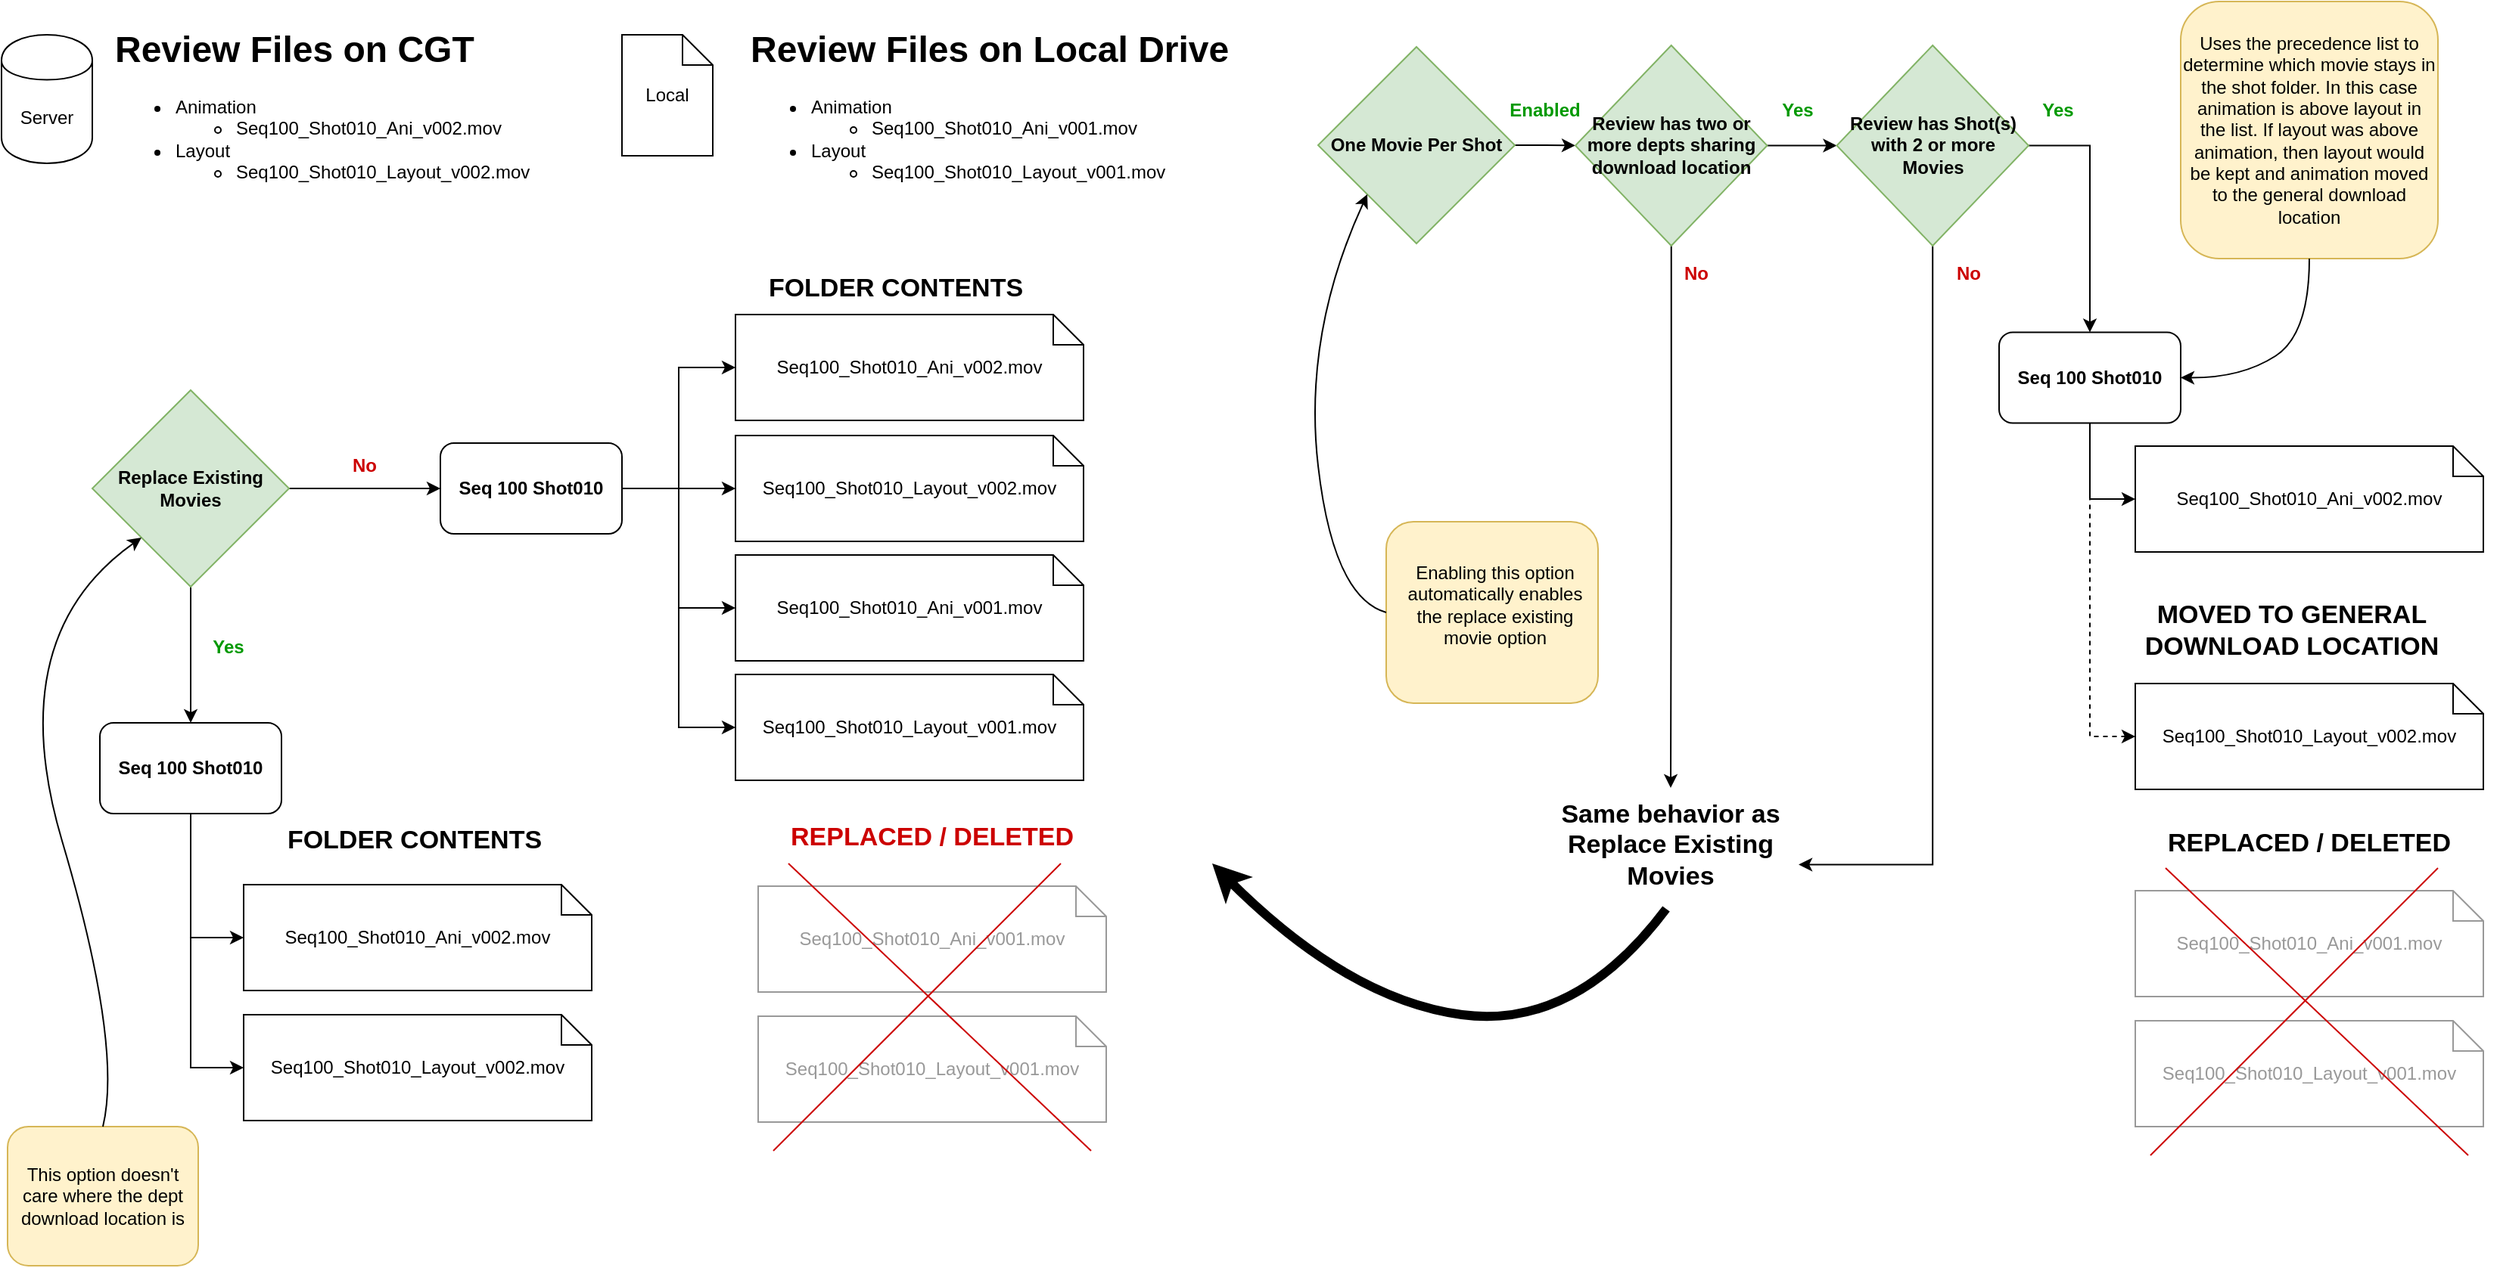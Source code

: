 <mxfile version="12.4.2" type="device" pages="1"><diagram id="RyAakYE1byQ5Y-V-Jw8L" name="Page-1"><mxGraphModel dx="1422" dy="942" grid="1" gridSize="10" guides="1" tooltips="1" connect="1" arrows="1" fold="1" page="1" pageScale="1" pageWidth="850" pageHeight="1100" math="0" shadow="0"><root><mxCell id="0"/><mxCell id="1" parent="0"/><mxCell id="tylMOQiCE5dcojRN-6Z--7" style="edgeStyle=orthogonalEdgeStyle;rounded=0;orthogonalLoop=1;jettySize=auto;html=1;exitX=0.5;exitY=1;exitDx=0;exitDy=0;entryX=0.5;entryY=0;entryDx=0;entryDy=0;" edge="1" parent="1" source="tylMOQiCE5dcojRN-6Z--2" target="tylMOQiCE5dcojRN-6Z--6"><mxGeometry relative="1" as="geometry"/></mxCell><mxCell id="tylMOQiCE5dcojRN-6Z--25" style="edgeStyle=orthogonalEdgeStyle;rounded=0;orthogonalLoop=1;jettySize=auto;html=1;exitX=1;exitY=0.5;exitDx=0;exitDy=0;entryX=0;entryY=0.5;entryDx=0;entryDy=0;fontColor=#000000;" edge="1" parent="1" source="tylMOQiCE5dcojRN-6Z--2" target="tylMOQiCE5dcojRN-6Z--24"><mxGeometry relative="1" as="geometry"/></mxCell><mxCell id="tylMOQiCE5dcojRN-6Z--2" value="Replace Existing Movies" style="rhombus;whiteSpace=wrap;html=1;fontStyle=1;fillColor=#d5e8d4;strokeColor=#82b366;" vertex="1" parent="1"><mxGeometry x="80" y="267" width="130" height="130" as="geometry"/></mxCell><mxCell id="tylMOQiCE5dcojRN-6Z--18" style="edgeStyle=orthogonalEdgeStyle;rounded=0;orthogonalLoop=1;jettySize=auto;html=1;exitX=0.5;exitY=1;exitDx=0;exitDy=0;entryX=0;entryY=0.5;entryDx=0;entryDy=0;entryPerimeter=0;" edge="1" parent="1" source="tylMOQiCE5dcojRN-6Z--6" target="tylMOQiCE5dcojRN-6Z--14"><mxGeometry relative="1" as="geometry"/></mxCell><mxCell id="tylMOQiCE5dcojRN-6Z--19" style="edgeStyle=orthogonalEdgeStyle;rounded=0;orthogonalLoop=1;jettySize=auto;html=1;exitX=0.5;exitY=1;exitDx=0;exitDy=0;entryX=0;entryY=0.5;entryDx=0;entryDy=0;entryPerimeter=0;" edge="1" parent="1" source="tylMOQiCE5dcojRN-6Z--6" target="tylMOQiCE5dcojRN-6Z--16"><mxGeometry relative="1" as="geometry"/></mxCell><mxCell id="tylMOQiCE5dcojRN-6Z--6" value="Seq 100 Shot010" style="rounded=1;whiteSpace=wrap;html=1;fontStyle=1" vertex="1" parent="1"><mxGeometry x="85" y="487" width="120" height="60" as="geometry"/></mxCell><mxCell id="tylMOQiCE5dcojRN-6Z--8" value="Yes" style="text;html=1;strokeColor=none;fillColor=none;align=center;verticalAlign=middle;whiteSpace=wrap;rounded=0;fontColor=#009900;fontStyle=1" vertex="1" parent="1"><mxGeometry x="150" y="427" width="40" height="20" as="geometry"/></mxCell><mxCell id="tylMOQiCE5dcojRN-6Z--9" value="&lt;h1&gt;Review Files on CGT&lt;/h1&gt;&lt;p&gt;&lt;/p&gt;&lt;ul&gt;&lt;li&gt;Animation&lt;/li&gt;&lt;ul&gt;&lt;li&gt;Seq100_Shot010_Ani_v002.mov&lt;/li&gt;&lt;/ul&gt;&lt;li&gt;Layout&lt;/li&gt;&lt;ul&gt;&lt;li&gt;Seq100_Shot010_Layout_v002.mov&lt;/li&gt;&lt;/ul&gt;&lt;/ul&gt;&lt;p&gt;&lt;/p&gt;" style="text;html=1;strokeColor=none;fillColor=none;spacing=5;spacingTop=-20;whiteSpace=wrap;overflow=hidden;rounded=0;" vertex="1" parent="1"><mxGeometry x="90" y="22" width="290" height="120" as="geometry"/></mxCell><mxCell id="tylMOQiCE5dcojRN-6Z--10" value="&lt;h1&gt;Review Files on Local Drive&lt;/h1&gt;&lt;p&gt;&lt;/p&gt;&lt;ul&gt;&lt;li&gt;Animation&lt;/li&gt;&lt;ul&gt;&lt;li&gt;Seq100_Shot010_Ani_v001.mov&lt;/li&gt;&lt;/ul&gt;&lt;li&gt;Layout&lt;/li&gt;&lt;ul&gt;&lt;li&gt;Seq100_Shot010_Layout_v001.mov&lt;/li&gt;&lt;/ul&gt;&lt;/ul&gt;&lt;p&gt;&lt;/p&gt;" style="text;html=1;strokeColor=none;fillColor=none;spacing=5;spacingTop=-20;whiteSpace=wrap;overflow=hidden;rounded=0;" vertex="1" parent="1"><mxGeometry x="510" y="22" width="330" height="120" as="geometry"/></mxCell><mxCell id="tylMOQiCE5dcojRN-6Z--11" value="Server" style="shape=cylinder;whiteSpace=wrap;html=1;boundedLbl=1;backgroundOutline=1;" vertex="1" parent="1"><mxGeometry x="20" y="32" width="60" height="85" as="geometry"/></mxCell><mxCell id="tylMOQiCE5dcojRN-6Z--13" value="Local" style="shape=note;size=20;whiteSpace=wrap;html=1;" vertex="1" parent="1"><mxGeometry x="430" y="32" width="60" height="80" as="geometry"/></mxCell><mxCell id="tylMOQiCE5dcojRN-6Z--14" value="&lt;span style=&quot;text-align: left&quot;&gt;Seq100_Shot010_Ani_v002.mov&lt;/span&gt;" style="shape=note;size=20;whiteSpace=wrap;html=1;" vertex="1" parent="1"><mxGeometry x="180" y="594" width="230" height="70" as="geometry"/></mxCell><mxCell id="tylMOQiCE5dcojRN-6Z--15" value="&lt;span style=&quot;text-align: left&quot;&gt;Seq100_Shot010_Ani_v001.mov&lt;/span&gt;" style="shape=note;size=20;whiteSpace=wrap;html=1;fontColor=#999999;strokeColor=#999999;" vertex="1" parent="1"><mxGeometry x="520" y="595" width="230" height="70" as="geometry"/></mxCell><mxCell id="tylMOQiCE5dcojRN-6Z--16" value="&lt;span style=&quot;text-align: left&quot;&gt;Seq100_Shot010_Layout_v002.mov&lt;/span&gt;" style="shape=note;size=20;whiteSpace=wrap;html=1;" vertex="1" parent="1"><mxGeometry x="180" y="680" width="230" height="70" as="geometry"/></mxCell><mxCell id="tylMOQiCE5dcojRN-6Z--17" value="&lt;span style=&quot;text-align: left&quot;&gt;Seq100_Shot010_Layout_v001.mov&lt;/span&gt;" style="shape=note;size=20;whiteSpace=wrap;html=1;fontColor=#999999;strokeColor=#999999;" vertex="1" parent="1"><mxGeometry x="520" y="681" width="230" height="70" as="geometry"/></mxCell><mxCell id="tylMOQiCE5dcojRN-6Z--23" value="REPLACED / DELETED" style="text;html=1;strokeColor=none;fillColor=none;align=center;verticalAlign=middle;whiteSpace=wrap;rounded=0;fontColor=#CC0000;fontStyle=1;fontSize=17;" vertex="1" parent="1"><mxGeometry x="510" y="553" width="250" height="20" as="geometry"/></mxCell><mxCell id="tylMOQiCE5dcojRN-6Z--31" style="edgeStyle=orthogonalEdgeStyle;rounded=0;orthogonalLoop=1;jettySize=auto;html=1;exitX=1;exitY=0.5;exitDx=0;exitDy=0;entryX=0;entryY=0.5;entryDx=0;entryDy=0;entryPerimeter=0;fontColor=#000000;" edge="1" parent="1" source="tylMOQiCE5dcojRN-6Z--24" target="tylMOQiCE5dcojRN-6Z--27"><mxGeometry relative="1" as="geometry"/></mxCell><mxCell id="tylMOQiCE5dcojRN-6Z--32" style="edgeStyle=orthogonalEdgeStyle;rounded=0;orthogonalLoop=1;jettySize=auto;html=1;exitX=1;exitY=0.5;exitDx=0;exitDy=0;entryX=0;entryY=0.5;entryDx=0;entryDy=0;entryPerimeter=0;fontColor=#000000;" edge="1" parent="1" source="tylMOQiCE5dcojRN-6Z--24" target="tylMOQiCE5dcojRN-6Z--28"><mxGeometry relative="1" as="geometry"/></mxCell><mxCell id="tylMOQiCE5dcojRN-6Z--33" style="edgeStyle=orthogonalEdgeStyle;rounded=0;orthogonalLoop=1;jettySize=auto;html=1;exitX=1;exitY=0.5;exitDx=0;exitDy=0;entryX=0;entryY=0.5;entryDx=0;entryDy=0;entryPerimeter=0;fontColor=#000000;" edge="1" parent="1" source="tylMOQiCE5dcojRN-6Z--24" target="tylMOQiCE5dcojRN-6Z--29"><mxGeometry relative="1" as="geometry"/></mxCell><mxCell id="tylMOQiCE5dcojRN-6Z--34" style="edgeStyle=orthogonalEdgeStyle;rounded=0;orthogonalLoop=1;jettySize=auto;html=1;exitX=1;exitY=0.5;exitDx=0;exitDy=0;entryX=0;entryY=0.5;entryDx=0;entryDy=0;entryPerimeter=0;fontColor=#000000;" edge="1" parent="1" source="tylMOQiCE5dcojRN-6Z--24" target="tylMOQiCE5dcojRN-6Z--30"><mxGeometry relative="1" as="geometry"/></mxCell><mxCell id="tylMOQiCE5dcojRN-6Z--24" value="Seq 100 Shot010" style="rounded=1;whiteSpace=wrap;html=1;fontStyle=1" vertex="1" parent="1"><mxGeometry x="310" y="302" width="120" height="60" as="geometry"/></mxCell><mxCell id="tylMOQiCE5dcojRN-6Z--26" value="No" style="text;html=1;strokeColor=none;fillColor=none;align=center;verticalAlign=middle;whiteSpace=wrap;rounded=0;fontColor=#CC0000;fontStyle=1" vertex="1" parent="1"><mxGeometry x="240" y="307" width="40" height="20" as="geometry"/></mxCell><mxCell id="tylMOQiCE5dcojRN-6Z--27" value="&lt;span style=&quot;text-align: left&quot;&gt;Seq100_Shot010_Ani_v002.mov&lt;/span&gt;" style="shape=note;size=20;whiteSpace=wrap;html=1;" vertex="1" parent="1"><mxGeometry x="505" y="217" width="230" height="70" as="geometry"/></mxCell><mxCell id="tylMOQiCE5dcojRN-6Z--28" value="&lt;span style=&quot;text-align: left&quot;&gt;Seq100_Shot010_Layout_v002.mov&lt;/span&gt;" style="shape=note;size=20;whiteSpace=wrap;html=1;" vertex="1" parent="1"><mxGeometry x="505" y="297" width="230" height="70" as="geometry"/></mxCell><mxCell id="tylMOQiCE5dcojRN-6Z--29" value="&lt;span style=&quot;text-align: left&quot;&gt;Seq100_Shot010_Ani_v001.mov&lt;/span&gt;" style="shape=note;size=20;whiteSpace=wrap;html=1;fontColor=#000000;strokeColor=#000000;" vertex="1" parent="1"><mxGeometry x="505" y="376" width="230" height="70" as="geometry"/></mxCell><mxCell id="tylMOQiCE5dcojRN-6Z--30" value="&lt;span style=&quot;text-align: left&quot;&gt;Seq100_Shot010_Layout_v001.mov&lt;/span&gt;" style="shape=note;size=20;whiteSpace=wrap;html=1;fontColor=#000000;strokeColor=#000000;" vertex="1" parent="1"><mxGeometry x="505" y="455" width="230" height="70" as="geometry"/></mxCell><mxCell id="tylMOQiCE5dcojRN-6Z--40" style="edgeStyle=orthogonalEdgeStyle;rounded=0;orthogonalLoop=1;jettySize=auto;html=1;exitX=1;exitY=0.5;exitDx=0;exitDy=0;entryX=0;entryY=0.5;entryDx=0;entryDy=0;fontSize=12;fontColor=#000000;" edge="1" parent="1" source="tylMOQiCE5dcojRN-6Z--36" target="tylMOQiCE5dcojRN-6Z--39"><mxGeometry relative="1" as="geometry"/></mxCell><mxCell id="tylMOQiCE5dcojRN-6Z--36" value="One Movie Per Shot" style="rhombus;whiteSpace=wrap;html=1;fontStyle=1;fillColor=#d5e8d4;strokeColor=#82b366;" vertex="1" parent="1"><mxGeometry x="890" y="40" width="130" height="130" as="geometry"/></mxCell><mxCell id="tylMOQiCE5dcojRN-6Z--81" style="edgeStyle=orthogonalEdgeStyle;rounded=0;orthogonalLoop=1;jettySize=auto;html=1;exitX=1;exitY=0.5;exitDx=0;exitDy=0;entryX=0;entryY=0.5;entryDx=0;entryDy=0;strokeColor=#000000;fontSize=12;fontColor=#CC0000;" edge="1" parent="1" source="tylMOQiCE5dcojRN-6Z--39" target="tylMOQiCE5dcojRN-6Z--80"><mxGeometry relative="1" as="geometry"/></mxCell><mxCell id="tylMOQiCE5dcojRN-6Z--87" style="edgeStyle=orthogonalEdgeStyle;rounded=0;orthogonalLoop=1;jettySize=auto;html=1;exitX=0.5;exitY=1;exitDx=0;exitDy=0;strokeColor=#000000;fontSize=12;fontColor=#CC0000;" edge="1" parent="1" source="tylMOQiCE5dcojRN-6Z--39"><mxGeometry relative="1" as="geometry"><mxPoint x="1123" y="530" as="targetPoint"/></mxGeometry></mxCell><mxCell id="tylMOQiCE5dcojRN-6Z--39" value="Review has two or more depts sharing download location" style="rhombus;whiteSpace=wrap;html=1;strokeColor=#82b366;fontSize=12;fontStyle=1;fillColor=#d5e8d4;" vertex="1" parent="1"><mxGeometry x="1060" y="39" width="126.74" height="132.5" as="geometry"/></mxCell><mxCell id="tylMOQiCE5dcojRN-6Z--44" value="" style="rounded=1;whiteSpace=wrap;html=1;strokeColor=#d6b656;fontSize=32;fillColor=#fff2cc;" vertex="1" parent="1"><mxGeometry x="935" y="354" width="140" height="120" as="geometry"/></mxCell><mxCell id="tylMOQiCE5dcojRN-6Z--41" value="Enabling this option automatically enables the replace existing movie option" style="text;html=1;strokeColor=none;fillColor=none;align=center;verticalAlign=middle;whiteSpace=wrap;rounded=0;fontSize=12;fontColor=#000000;" vertex="1" parent="1"><mxGeometry x="947" y="374" width="120" height="70" as="geometry"/></mxCell><mxCell id="tylMOQiCE5dcojRN-6Z--47" value="" style="curved=1;endArrow=classic;html=1;fontSize=32;fontColor=#000000;exitX=0;exitY=0.5;exitDx=0;exitDy=0;entryX=0;entryY=1;entryDx=0;entryDy=0;" edge="1" parent="1" source="tylMOQiCE5dcojRN-6Z--44" target="tylMOQiCE5dcojRN-6Z--36"><mxGeometry width="50" height="50" relative="1" as="geometry"><mxPoint x="880" y="404" as="sourcePoint"/><mxPoint x="930" y="354" as="targetPoint"/><Array as="points"><mxPoint x="900" y="404"/><mxPoint x="880" y="230"/></Array></mxGeometry></mxCell><mxCell id="tylMOQiCE5dcojRN-6Z--61" style="edgeStyle=orthogonalEdgeStyle;rounded=0;orthogonalLoop=1;jettySize=auto;html=1;exitX=0.5;exitY=1;exitDx=0;exitDy=0;entryX=0;entryY=0.5;entryDx=0;entryDy=0;entryPerimeter=0;strokeColor=#000000;fontSize=32;fontColor=#999999;" edge="1" parent="1" source="tylMOQiCE5dcojRN-6Z--49" target="tylMOQiCE5dcojRN-6Z--50"><mxGeometry relative="1" as="geometry"/></mxCell><mxCell id="tylMOQiCE5dcojRN-6Z--68" style="edgeStyle=orthogonalEdgeStyle;rounded=0;orthogonalLoop=1;jettySize=auto;html=1;exitX=0.5;exitY=1;exitDx=0;exitDy=0;entryX=0;entryY=0.5;entryDx=0;entryDy=0;entryPerimeter=0;dashed=1;strokeColor=#000000;fontSize=32;fontColor=#000000;" edge="1" parent="1" source="tylMOQiCE5dcojRN-6Z--49" target="tylMOQiCE5dcojRN-6Z--51"><mxGeometry relative="1" as="geometry"/></mxCell><mxCell id="tylMOQiCE5dcojRN-6Z--49" value="Seq 100 Shot010" style="rounded=1;whiteSpace=wrap;html=1;fontStyle=1" vertex="1" parent="1"><mxGeometry x="1340" y="228.75" width="120" height="60" as="geometry"/></mxCell><mxCell id="tylMOQiCE5dcojRN-6Z--50" value="&lt;span style=&quot;text-align: left&quot;&gt;Seq100_Shot010_Ani_v002.mov&lt;/span&gt;" style="shape=note;size=20;whiteSpace=wrap;html=1;" vertex="1" parent="1"><mxGeometry x="1430" y="304" width="230" height="70" as="geometry"/></mxCell><mxCell id="tylMOQiCE5dcojRN-6Z--51" value="&lt;span style=&quot;text-align: left&quot;&gt;Seq100_Shot010_Layout_v002.mov&lt;/span&gt;" style="shape=note;size=20;whiteSpace=wrap;html=1;strokeColor=#000000;fontColor=#000000;" vertex="1" parent="1"><mxGeometry x="1430" y="461" width="230" height="70" as="geometry"/></mxCell><mxCell id="tylMOQiCE5dcojRN-6Z--52" value="" style="endArrow=none;html=1;fontSize=32;fontColor=#000000;strokeColor=#CC0000;" edge="1" parent="1"><mxGeometry width="50" height="50" relative="1" as="geometry"><mxPoint x="530" y="770" as="sourcePoint"/><mxPoint x="720" y="580" as="targetPoint"/></mxGeometry></mxCell><mxCell id="tylMOQiCE5dcojRN-6Z--53" value="" style="endArrow=none;html=1;fontSize=32;fontColor=#000000;strokeColor=#CC0000;" edge="1" parent="1"><mxGeometry width="50" height="50" relative="1" as="geometry"><mxPoint x="740" y="770" as="sourcePoint"/><mxPoint x="540" y="580" as="targetPoint"/></mxGeometry></mxCell><mxCell id="tylMOQiCE5dcojRN-6Z--56" value="&lt;span style=&quot;text-align: left&quot;&gt;Seq100_Shot010_Ani_v001.mov&lt;/span&gt;" style="shape=note;size=20;whiteSpace=wrap;html=1;fontColor=#999999;strokeColor=#999999;" vertex="1" parent="1"><mxGeometry x="1430" y="598" width="230" height="70" as="geometry"/></mxCell><mxCell id="tylMOQiCE5dcojRN-6Z--57" value="&lt;span style=&quot;text-align: left&quot;&gt;Seq100_Shot010_Layout_v001.mov&lt;/span&gt;" style="shape=note;size=20;whiteSpace=wrap;html=1;fontColor=#999999;strokeColor=#999999;" vertex="1" parent="1"><mxGeometry x="1430" y="684" width="230" height="70" as="geometry"/></mxCell><mxCell id="tylMOQiCE5dcojRN-6Z--59" value="" style="endArrow=none;html=1;fontSize=32;fontColor=#000000;strokeColor=#CC0000;" edge="1" parent="1"><mxGeometry width="50" height="50" relative="1" as="geometry"><mxPoint x="1440" y="773" as="sourcePoint"/><mxPoint x="1630" y="583" as="targetPoint"/></mxGeometry></mxCell><mxCell id="tylMOQiCE5dcojRN-6Z--60" value="" style="endArrow=none;html=1;fontSize=32;fontColor=#000000;strokeColor=#CC0000;" edge="1" parent="1"><mxGeometry width="50" height="50" relative="1" as="geometry"><mxPoint x="1650" y="773" as="sourcePoint"/><mxPoint x="1450" y="583" as="targetPoint"/></mxGeometry></mxCell><mxCell id="tylMOQiCE5dcojRN-6Z--64" value="REPLACED / DELETED" style="text;html=1;strokeColor=none;fillColor=none;align=center;verticalAlign=middle;whiteSpace=wrap;rounded=0;fontColor=#000000;fontStyle=1;fontSize=17;" vertex="1" parent="1"><mxGeometry x="1420" y="557" width="250" height="20" as="geometry"/></mxCell><mxCell id="tylMOQiCE5dcojRN-6Z--66" value="MOVED TO GENERAL DOWNLOAD LOCATION" style="text;html=1;strokeColor=none;fillColor=none;align=center;verticalAlign=middle;whiteSpace=wrap;rounded=0;fontColor=#000000;fontStyle=1;fontSize=17;" vertex="1" parent="1"><mxGeometry x="1431" y="416" width="205" height="20" as="geometry"/></mxCell><mxCell id="tylMOQiCE5dcojRN-6Z--69" value="Enabled" style="text;html=1;strokeColor=none;fillColor=none;align=center;verticalAlign=middle;whiteSpace=wrap;rounded=0;fontSize=12;fontColor=#009900;fontStyle=1" vertex="1" parent="1"><mxGeometry x="1020" y="72" width="40" height="20" as="geometry"/></mxCell><mxCell id="tylMOQiCE5dcojRN-6Z--70" value="Yes" style="text;html=1;strokeColor=none;fillColor=none;align=center;verticalAlign=middle;whiteSpace=wrap;rounded=0;fontColor=#009900;fontStyle=1" vertex="1" parent="1"><mxGeometry x="1186.74" y="72" width="40" height="20" as="geometry"/></mxCell><mxCell id="tylMOQiCE5dcojRN-6Z--72" value="No" style="text;html=1;strokeColor=none;fillColor=none;align=center;verticalAlign=middle;whiteSpace=wrap;rounded=0;fontColor=#CC0000;fontStyle=1" vertex="1" parent="1"><mxGeometry x="1120" y="180" width="40" height="20" as="geometry"/></mxCell><mxCell id="tylMOQiCE5dcojRN-6Z--73" value="Same behavior as Replace Existing Movies" style="text;html=1;strokeColor=none;fillColor=none;align=center;verticalAlign=middle;whiteSpace=wrap;rounded=0;fontSize=17;fontColor=#000000;fontStyle=1" vertex="1" parent="1"><mxGeometry x="1039.18" y="541" width="168.37" height="53" as="geometry"/></mxCell><mxCell id="tylMOQiCE5dcojRN-6Z--74" value="FOLDER CONTENTS" style="text;html=1;strokeColor=none;fillColor=none;align=center;verticalAlign=middle;whiteSpace=wrap;rounded=0;fontColor=#000000;fontStyle=1;fontSize=17;" vertex="1" parent="1"><mxGeometry x="168" y="555" width="250" height="20" as="geometry"/></mxCell><mxCell id="tylMOQiCE5dcojRN-6Z--75" value="FOLDER CONTENTS" style="text;html=1;strokeColor=none;fillColor=none;align=center;verticalAlign=middle;whiteSpace=wrap;rounded=0;fontColor=#000000;fontStyle=1;fontSize=17;" vertex="1" parent="1"><mxGeometry x="486" y="190" width="250" height="20" as="geometry"/></mxCell><mxCell id="tylMOQiCE5dcojRN-6Z--76" value="Uses the precedence list to determine which movie stays in the shot folder. In this case animation is above layout in the list. If layout was above animation, then layout would be kept and animation moved to the general download location" style="rounded=1;whiteSpace=wrap;html=1;strokeColor=#d6b656;fontSize=12;fillColor=#fff2cc;" vertex="1" parent="1"><mxGeometry x="1460" y="10" width="170" height="170" as="geometry"/></mxCell><mxCell id="tylMOQiCE5dcojRN-6Z--79" value="" style="curved=1;endArrow=classic;html=1;strokeColor=#000000;fontSize=12;fontColor=#CC0000;exitX=0.5;exitY=1;exitDx=0;exitDy=0;entryX=1;entryY=0.5;entryDx=0;entryDy=0;" edge="1" parent="1" source="tylMOQiCE5dcojRN-6Z--76" target="tylMOQiCE5dcojRN-6Z--49"><mxGeometry width="50" height="50" relative="1" as="geometry"><mxPoint x="1300" y="180" as="sourcePoint"/><mxPoint x="1480" y="220" as="targetPoint"/><Array as="points"><mxPoint x="1545" y="230"/><mxPoint x="1500" y="259"/></Array></mxGeometry></mxCell><mxCell id="tylMOQiCE5dcojRN-6Z--83" style="edgeStyle=orthogonalEdgeStyle;rounded=0;orthogonalLoop=1;jettySize=auto;html=1;exitX=1;exitY=0.5;exitDx=0;exitDy=0;entryX=0.5;entryY=0;entryDx=0;entryDy=0;strokeColor=#000000;fontSize=12;fontColor=#CC0000;" edge="1" parent="1" source="tylMOQiCE5dcojRN-6Z--80" target="tylMOQiCE5dcojRN-6Z--49"><mxGeometry relative="1" as="geometry"/></mxCell><mxCell id="tylMOQiCE5dcojRN-6Z--86" style="edgeStyle=orthogonalEdgeStyle;rounded=0;orthogonalLoop=1;jettySize=auto;html=1;exitX=0.5;exitY=1;exitDx=0;exitDy=0;entryX=1;entryY=0.75;entryDx=0;entryDy=0;strokeColor=#000000;fontSize=12;fontColor=#CC0000;" edge="1" parent="1" source="tylMOQiCE5dcojRN-6Z--80" target="tylMOQiCE5dcojRN-6Z--73"><mxGeometry relative="1" as="geometry"/></mxCell><mxCell id="tylMOQiCE5dcojRN-6Z--80" value="Review has Shot(s) with 2 or more Movies" style="rhombus;whiteSpace=wrap;html=1;strokeColor=#82b366;fontSize=12;fontStyle=1;fillColor=#d5e8d4;" vertex="1" parent="1"><mxGeometry x="1232.74" y="39" width="126.74" height="132.5" as="geometry"/></mxCell><mxCell id="tylMOQiCE5dcojRN-6Z--84" value="Yes" style="text;html=1;strokeColor=none;fillColor=none;align=center;verticalAlign=middle;whiteSpace=wrap;rounded=0;fontColor=#009900;fontStyle=1" vertex="1" parent="1"><mxGeometry x="1359.48" y="72" width="40" height="20" as="geometry"/></mxCell><mxCell id="tylMOQiCE5dcojRN-6Z--85" value="No" style="text;html=1;strokeColor=none;fillColor=none;align=center;verticalAlign=middle;whiteSpace=wrap;rounded=0;fontColor=#CC0000;fontStyle=1" vertex="1" parent="1"><mxGeometry x="1300" y="180" width="40" height="20" as="geometry"/></mxCell><mxCell id="tylMOQiCE5dcojRN-6Z--88" value="" style="curved=1;endArrow=classic;html=1;strokeColor=#000000;fontSize=17;fontColor=#CC0000;strokeWidth=6;" edge="1" parent="1"><mxGeometry width="50" height="50" relative="1" as="geometry"><mxPoint x="1120" y="610" as="sourcePoint"/><mxPoint x="820" y="580" as="targetPoint"/><Array as="points"><mxPoint x="1060" y="690"/><mxPoint x="910" y="670"/></Array></mxGeometry></mxCell><mxCell id="tylMOQiCE5dcojRN-6Z--89" value="This option doesn't care where the dept download location is" style="rounded=1;whiteSpace=wrap;html=1;strokeColor=#d6b656;fontSize=12;fillColor=#fff2cc;" vertex="1" parent="1"><mxGeometry x="24" y="754" width="126" height="92" as="geometry"/></mxCell><mxCell id="tylMOQiCE5dcojRN-6Z--90" value="" style="curved=1;endArrow=classic;html=1;strokeColor=#000000;strokeWidth=1;fontSize=17;fontColor=#CC0000;exitX=0.5;exitY=0;exitDx=0;exitDy=0;entryX=0;entryY=1;entryDx=0;entryDy=0;" edge="1" parent="1" source="tylMOQiCE5dcojRN-6Z--89" target="tylMOQiCE5dcojRN-6Z--2"><mxGeometry width="50" height="50" relative="1" as="geometry"><mxPoint x="50" y="700" as="sourcePoint"/><mxPoint x="100" y="650" as="targetPoint"/><Array as="points"><mxPoint x="100" y="700"/><mxPoint x="20" y="430"/></Array></mxGeometry></mxCell></root></mxGraphModel></diagram></mxfile>
